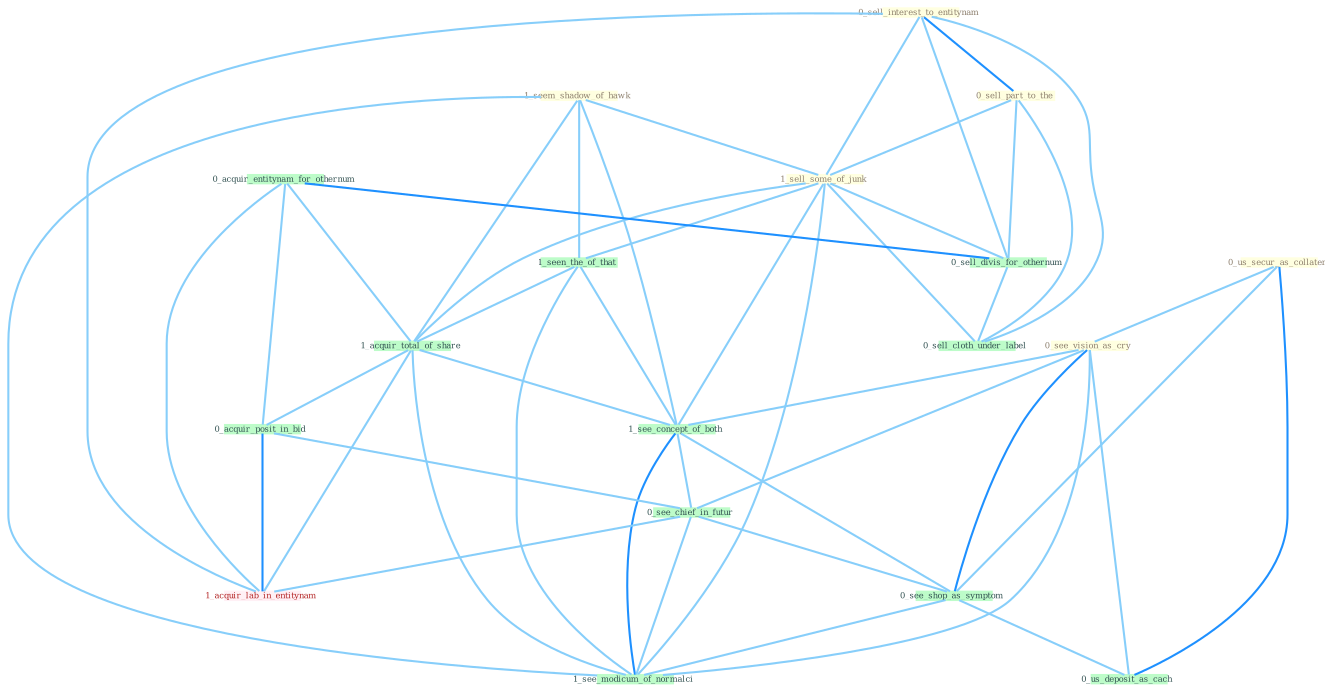 Graph G{ 
    node
    [shape=polygon,style=filled,width=.5,height=.06,color="#BDFCC9",fixedsize=true,fontsize=4,
    fontcolor="#2f4f4f"];
    {node
    [color="#ffffe0", fontcolor="#8b7d6b"] "1_seem_shadow_of_hawk " "0_sell_interest_to_entitynam " "0_us_secur_as_collater " "0_sell_part_to_the " "1_sell_some_of_junk " "0_see_vision_as_cry "}
{node [color="#fff0f5", fontcolor="#b22222"] "1_acquir_lab_in_entitynam "}
edge [color="#B0E2FF"];

	"1_seem_shadow_of_hawk " -- "1_sell_some_of_junk " [w="1", color="#87cefa" ];
	"1_seem_shadow_of_hawk " -- "1_seen_the_of_that " [w="1", color="#87cefa" ];
	"1_seem_shadow_of_hawk " -- "1_acquir_total_of_share " [w="1", color="#87cefa" ];
	"1_seem_shadow_of_hawk " -- "1_see_concept_of_both " [w="1", color="#87cefa" ];
	"1_seem_shadow_of_hawk " -- "1_see_modicum_of_normalci " [w="1", color="#87cefa" ];
	"0_sell_interest_to_entitynam " -- "0_sell_part_to_the " [w="2", color="#1e90ff" , len=0.8];
	"0_sell_interest_to_entitynam " -- "1_sell_some_of_junk " [w="1", color="#87cefa" ];
	"0_sell_interest_to_entitynam " -- "0_sell_divis_for_othernum " [w="1", color="#87cefa" ];
	"0_sell_interest_to_entitynam " -- "0_sell_cloth_under_label " [w="1", color="#87cefa" ];
	"0_sell_interest_to_entitynam " -- "1_acquir_lab_in_entitynam " [w="1", color="#87cefa" ];
	"0_us_secur_as_collater " -- "0_see_vision_as_cry " [w="1", color="#87cefa" ];
	"0_us_secur_as_collater " -- "0_see_shop_as_symptom " [w="1", color="#87cefa" ];
	"0_us_secur_as_collater " -- "0_us_deposit_as_cach " [w="2", color="#1e90ff" , len=0.8];
	"0_sell_part_to_the " -- "1_sell_some_of_junk " [w="1", color="#87cefa" ];
	"0_sell_part_to_the " -- "0_sell_divis_for_othernum " [w="1", color="#87cefa" ];
	"0_sell_part_to_the " -- "0_sell_cloth_under_label " [w="1", color="#87cefa" ];
	"1_sell_some_of_junk " -- "1_seen_the_of_that " [w="1", color="#87cefa" ];
	"1_sell_some_of_junk " -- "0_sell_divis_for_othernum " [w="1", color="#87cefa" ];
	"1_sell_some_of_junk " -- "1_acquir_total_of_share " [w="1", color="#87cefa" ];
	"1_sell_some_of_junk " -- "0_sell_cloth_under_label " [w="1", color="#87cefa" ];
	"1_sell_some_of_junk " -- "1_see_concept_of_both " [w="1", color="#87cefa" ];
	"1_sell_some_of_junk " -- "1_see_modicum_of_normalci " [w="1", color="#87cefa" ];
	"0_see_vision_as_cry " -- "1_see_concept_of_both " [w="1", color="#87cefa" ];
	"0_see_vision_as_cry " -- "0_see_chief_in_futur " [w="1", color="#87cefa" ];
	"0_see_vision_as_cry " -- "0_see_shop_as_symptom " [w="2", color="#1e90ff" , len=0.8];
	"0_see_vision_as_cry " -- "0_us_deposit_as_cach " [w="1", color="#87cefa" ];
	"0_see_vision_as_cry " -- "1_see_modicum_of_normalci " [w="1", color="#87cefa" ];
	"0_acquir_entitynam_for_othernum " -- "0_sell_divis_for_othernum " [w="2", color="#1e90ff" , len=0.8];
	"0_acquir_entitynam_for_othernum " -- "1_acquir_total_of_share " [w="1", color="#87cefa" ];
	"0_acquir_entitynam_for_othernum " -- "0_acquir_posit_in_bid " [w="1", color="#87cefa" ];
	"0_acquir_entitynam_for_othernum " -- "1_acquir_lab_in_entitynam " [w="1", color="#87cefa" ];
	"1_seen_the_of_that " -- "1_acquir_total_of_share " [w="1", color="#87cefa" ];
	"1_seen_the_of_that " -- "1_see_concept_of_both " [w="1", color="#87cefa" ];
	"1_seen_the_of_that " -- "1_see_modicum_of_normalci " [w="1", color="#87cefa" ];
	"0_sell_divis_for_othernum " -- "0_sell_cloth_under_label " [w="1", color="#87cefa" ];
	"1_acquir_total_of_share " -- "0_acquir_posit_in_bid " [w="1", color="#87cefa" ];
	"1_acquir_total_of_share " -- "1_see_concept_of_both " [w="1", color="#87cefa" ];
	"1_acquir_total_of_share " -- "1_acquir_lab_in_entitynam " [w="1", color="#87cefa" ];
	"1_acquir_total_of_share " -- "1_see_modicum_of_normalci " [w="1", color="#87cefa" ];
	"0_acquir_posit_in_bid " -- "0_see_chief_in_futur " [w="1", color="#87cefa" ];
	"0_acquir_posit_in_bid " -- "1_acquir_lab_in_entitynam " [w="2", color="#1e90ff" , len=0.8];
	"1_see_concept_of_both " -- "0_see_chief_in_futur " [w="1", color="#87cefa" ];
	"1_see_concept_of_both " -- "0_see_shop_as_symptom " [w="1", color="#87cefa" ];
	"1_see_concept_of_both " -- "1_see_modicum_of_normalci " [w="2", color="#1e90ff" , len=0.8];
	"0_see_chief_in_futur " -- "0_see_shop_as_symptom " [w="1", color="#87cefa" ];
	"0_see_chief_in_futur " -- "1_acquir_lab_in_entitynam " [w="1", color="#87cefa" ];
	"0_see_chief_in_futur " -- "1_see_modicum_of_normalci " [w="1", color="#87cefa" ];
	"0_see_shop_as_symptom " -- "0_us_deposit_as_cach " [w="1", color="#87cefa" ];
	"0_see_shop_as_symptom " -- "1_see_modicum_of_normalci " [w="1", color="#87cefa" ];
}